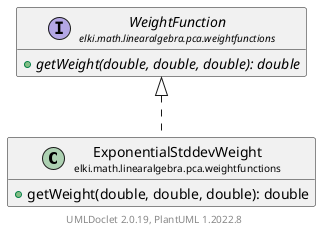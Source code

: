 @startuml
    remove .*\.(Instance|Par|Parameterizer|Factory)$
    set namespaceSeparator none
    hide empty fields
    hide empty methods

    class "<size:14>ExponentialStddevWeight\n<size:10>elki.math.linearalgebra.pca.weightfunctions" as elki.math.linearalgebra.pca.weightfunctions.ExponentialStddevWeight [[ExponentialStddevWeight.html]] {
        +getWeight(double, double, double): double
    }

    interface "<size:14>WeightFunction\n<size:10>elki.math.linearalgebra.pca.weightfunctions" as elki.math.linearalgebra.pca.weightfunctions.WeightFunction [[WeightFunction.html]] {
        {abstract} +getWeight(double, double, double): double
    }

    elki.math.linearalgebra.pca.weightfunctions.WeightFunction <|.. elki.math.linearalgebra.pca.weightfunctions.ExponentialStddevWeight

    center footer UMLDoclet 2.0.19, PlantUML 1.2022.8
@enduml
